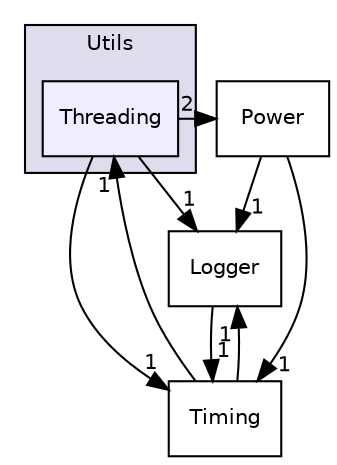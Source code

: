 digraph "/workplace/avs-device-sdk/AVSCommon/Utils/include/AVSCommon/Utils/Threading" {
  compound=true
  node [ fontsize="10", fontname="Helvetica"];
  edge [ labelfontsize="10", labelfontname="Helvetica"];
  subgraph clusterdir_ee116be5d1129358ffaec72096859541 {
    graph [ bgcolor="#ddddee", pencolor="black", label="Utils" fontname="Helvetica", fontsize="10", URL="dir_ee116be5d1129358ffaec72096859541.html"]
  dir_28c38612a2e19c2720cd1287ea8c9ceb [shape=box, label="Threading", style="filled", fillcolor="#eeeeff", pencolor="black", URL="dir_28c38612a2e19c2720cd1287ea8c9ceb.html"];
  }
  dir_432ae366851f981ad5bcb252f92369c5 [shape=box label="Logger" URL="dir_432ae366851f981ad5bcb252f92369c5.html"];
  dir_b87968e904c49b1e151e63fd16be423f [shape=box label="Timing" URL="dir_b87968e904c49b1e151e63fd16be423f.html"];
  dir_e3c59eaf8079fe2bcde317b60ab0c7a2 [shape=box label="Power" URL="dir_e3c59eaf8079fe2bcde317b60ab0c7a2.html"];
  dir_28c38612a2e19c2720cd1287ea8c9ceb->dir_432ae366851f981ad5bcb252f92369c5 [headlabel="1", labeldistance=1.5 headhref="dir_000216_000206.html"];
  dir_28c38612a2e19c2720cd1287ea8c9ceb->dir_b87968e904c49b1e151e63fd16be423f [headlabel="1", labeldistance=1.5 headhref="dir_000216_000217.html"];
  dir_28c38612a2e19c2720cd1287ea8c9ceb->dir_e3c59eaf8079fe2bcde317b60ab0c7a2 [headlabel="2", labeldistance=1.5 headhref="dir_000216_000212.html"];
  dir_432ae366851f981ad5bcb252f92369c5->dir_b87968e904c49b1e151e63fd16be423f [headlabel="1", labeldistance=1.5 headhref="dir_000206_000217.html"];
  dir_b87968e904c49b1e151e63fd16be423f->dir_28c38612a2e19c2720cd1287ea8c9ceb [headlabel="1", labeldistance=1.5 headhref="dir_000217_000216.html"];
  dir_b87968e904c49b1e151e63fd16be423f->dir_432ae366851f981ad5bcb252f92369c5 [headlabel="1", labeldistance=1.5 headhref="dir_000217_000206.html"];
  dir_e3c59eaf8079fe2bcde317b60ab0c7a2->dir_432ae366851f981ad5bcb252f92369c5 [headlabel="1", labeldistance=1.5 headhref="dir_000212_000206.html"];
  dir_e3c59eaf8079fe2bcde317b60ab0c7a2->dir_b87968e904c49b1e151e63fd16be423f [headlabel="1", labeldistance=1.5 headhref="dir_000212_000217.html"];
}
